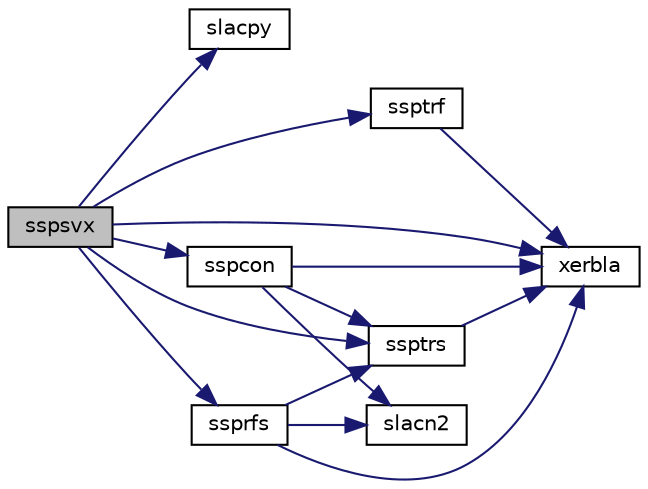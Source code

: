 digraph "sspsvx"
{
 // LATEX_PDF_SIZE
  edge [fontname="Helvetica",fontsize="10",labelfontname="Helvetica",labelfontsize="10"];
  node [fontname="Helvetica",fontsize="10",shape=record];
  rankdir="LR";
  Node1 [label="sspsvx",height=0.2,width=0.4,color="black", fillcolor="grey75", style="filled", fontcolor="black",tooltip="SSPSVX computes the solution to system of linear equations A * X = B for OTHER matrices"];
  Node1 -> Node2 [color="midnightblue",fontsize="10",style="solid",fontname="Helvetica"];
  Node2 [label="slacpy",height=0.2,width=0.4,color="black", fillcolor="white", style="filled",URL="$slacpy_8f.html#a7780c991533ce8dd1f2c22ae2d563f08",tooltip="SLACPY copies all or part of one two-dimensional array to another."];
  Node1 -> Node3 [color="midnightblue",fontsize="10",style="solid",fontname="Helvetica"];
  Node3 [label="sspcon",height=0.2,width=0.4,color="black", fillcolor="white", style="filled",URL="$sspcon_8f.html#a308a5828ed275e572b86d3a3ed1a12db",tooltip="SSPCON"];
  Node3 -> Node4 [color="midnightblue",fontsize="10",style="solid",fontname="Helvetica"];
  Node4 [label="slacn2",height=0.2,width=0.4,color="black", fillcolor="white", style="filled",URL="$slacn2_8f.html#a670bf75845ea8d0f2220f41866c6d294",tooltip="SLACN2 estimates the 1-norm of a square matrix, using reverse communication for evaluating matrix-vec..."];
  Node3 -> Node5 [color="midnightblue",fontsize="10",style="solid",fontname="Helvetica"];
  Node5 [label="ssptrs",height=0.2,width=0.4,color="black", fillcolor="white", style="filled",URL="$ssptrs_8f.html#a91f3551a664dd3b438ca0988c3baecdb",tooltip="SSPTRS"];
  Node5 -> Node6 [color="midnightblue",fontsize="10",style="solid",fontname="Helvetica"];
  Node6 [label="xerbla",height=0.2,width=0.4,color="black", fillcolor="white", style="filled",URL="$xerbla_8f.html#a377ee61015baf8dea7770b3a404b1c07",tooltip="XERBLA"];
  Node3 -> Node6 [color="midnightblue",fontsize="10",style="solid",fontname="Helvetica"];
  Node1 -> Node7 [color="midnightblue",fontsize="10",style="solid",fontname="Helvetica"];
  Node7 [label="ssprfs",height=0.2,width=0.4,color="black", fillcolor="white", style="filled",URL="$ssprfs_8f.html#aa8a025f1878dd676c714627bbc2a9249",tooltip="SSPRFS"];
  Node7 -> Node4 [color="midnightblue",fontsize="10",style="solid",fontname="Helvetica"];
  Node7 -> Node5 [color="midnightblue",fontsize="10",style="solid",fontname="Helvetica"];
  Node7 -> Node6 [color="midnightblue",fontsize="10",style="solid",fontname="Helvetica"];
  Node1 -> Node8 [color="midnightblue",fontsize="10",style="solid",fontname="Helvetica"];
  Node8 [label="ssptrf",height=0.2,width=0.4,color="black", fillcolor="white", style="filled",URL="$ssptrf_8f.html#a27da179858d8df1bf3beb4d50d350d76",tooltip="SSPTRF"];
  Node8 -> Node6 [color="midnightblue",fontsize="10",style="solid",fontname="Helvetica"];
  Node1 -> Node5 [color="midnightblue",fontsize="10",style="solid",fontname="Helvetica"];
  Node1 -> Node6 [color="midnightblue",fontsize="10",style="solid",fontname="Helvetica"];
}
